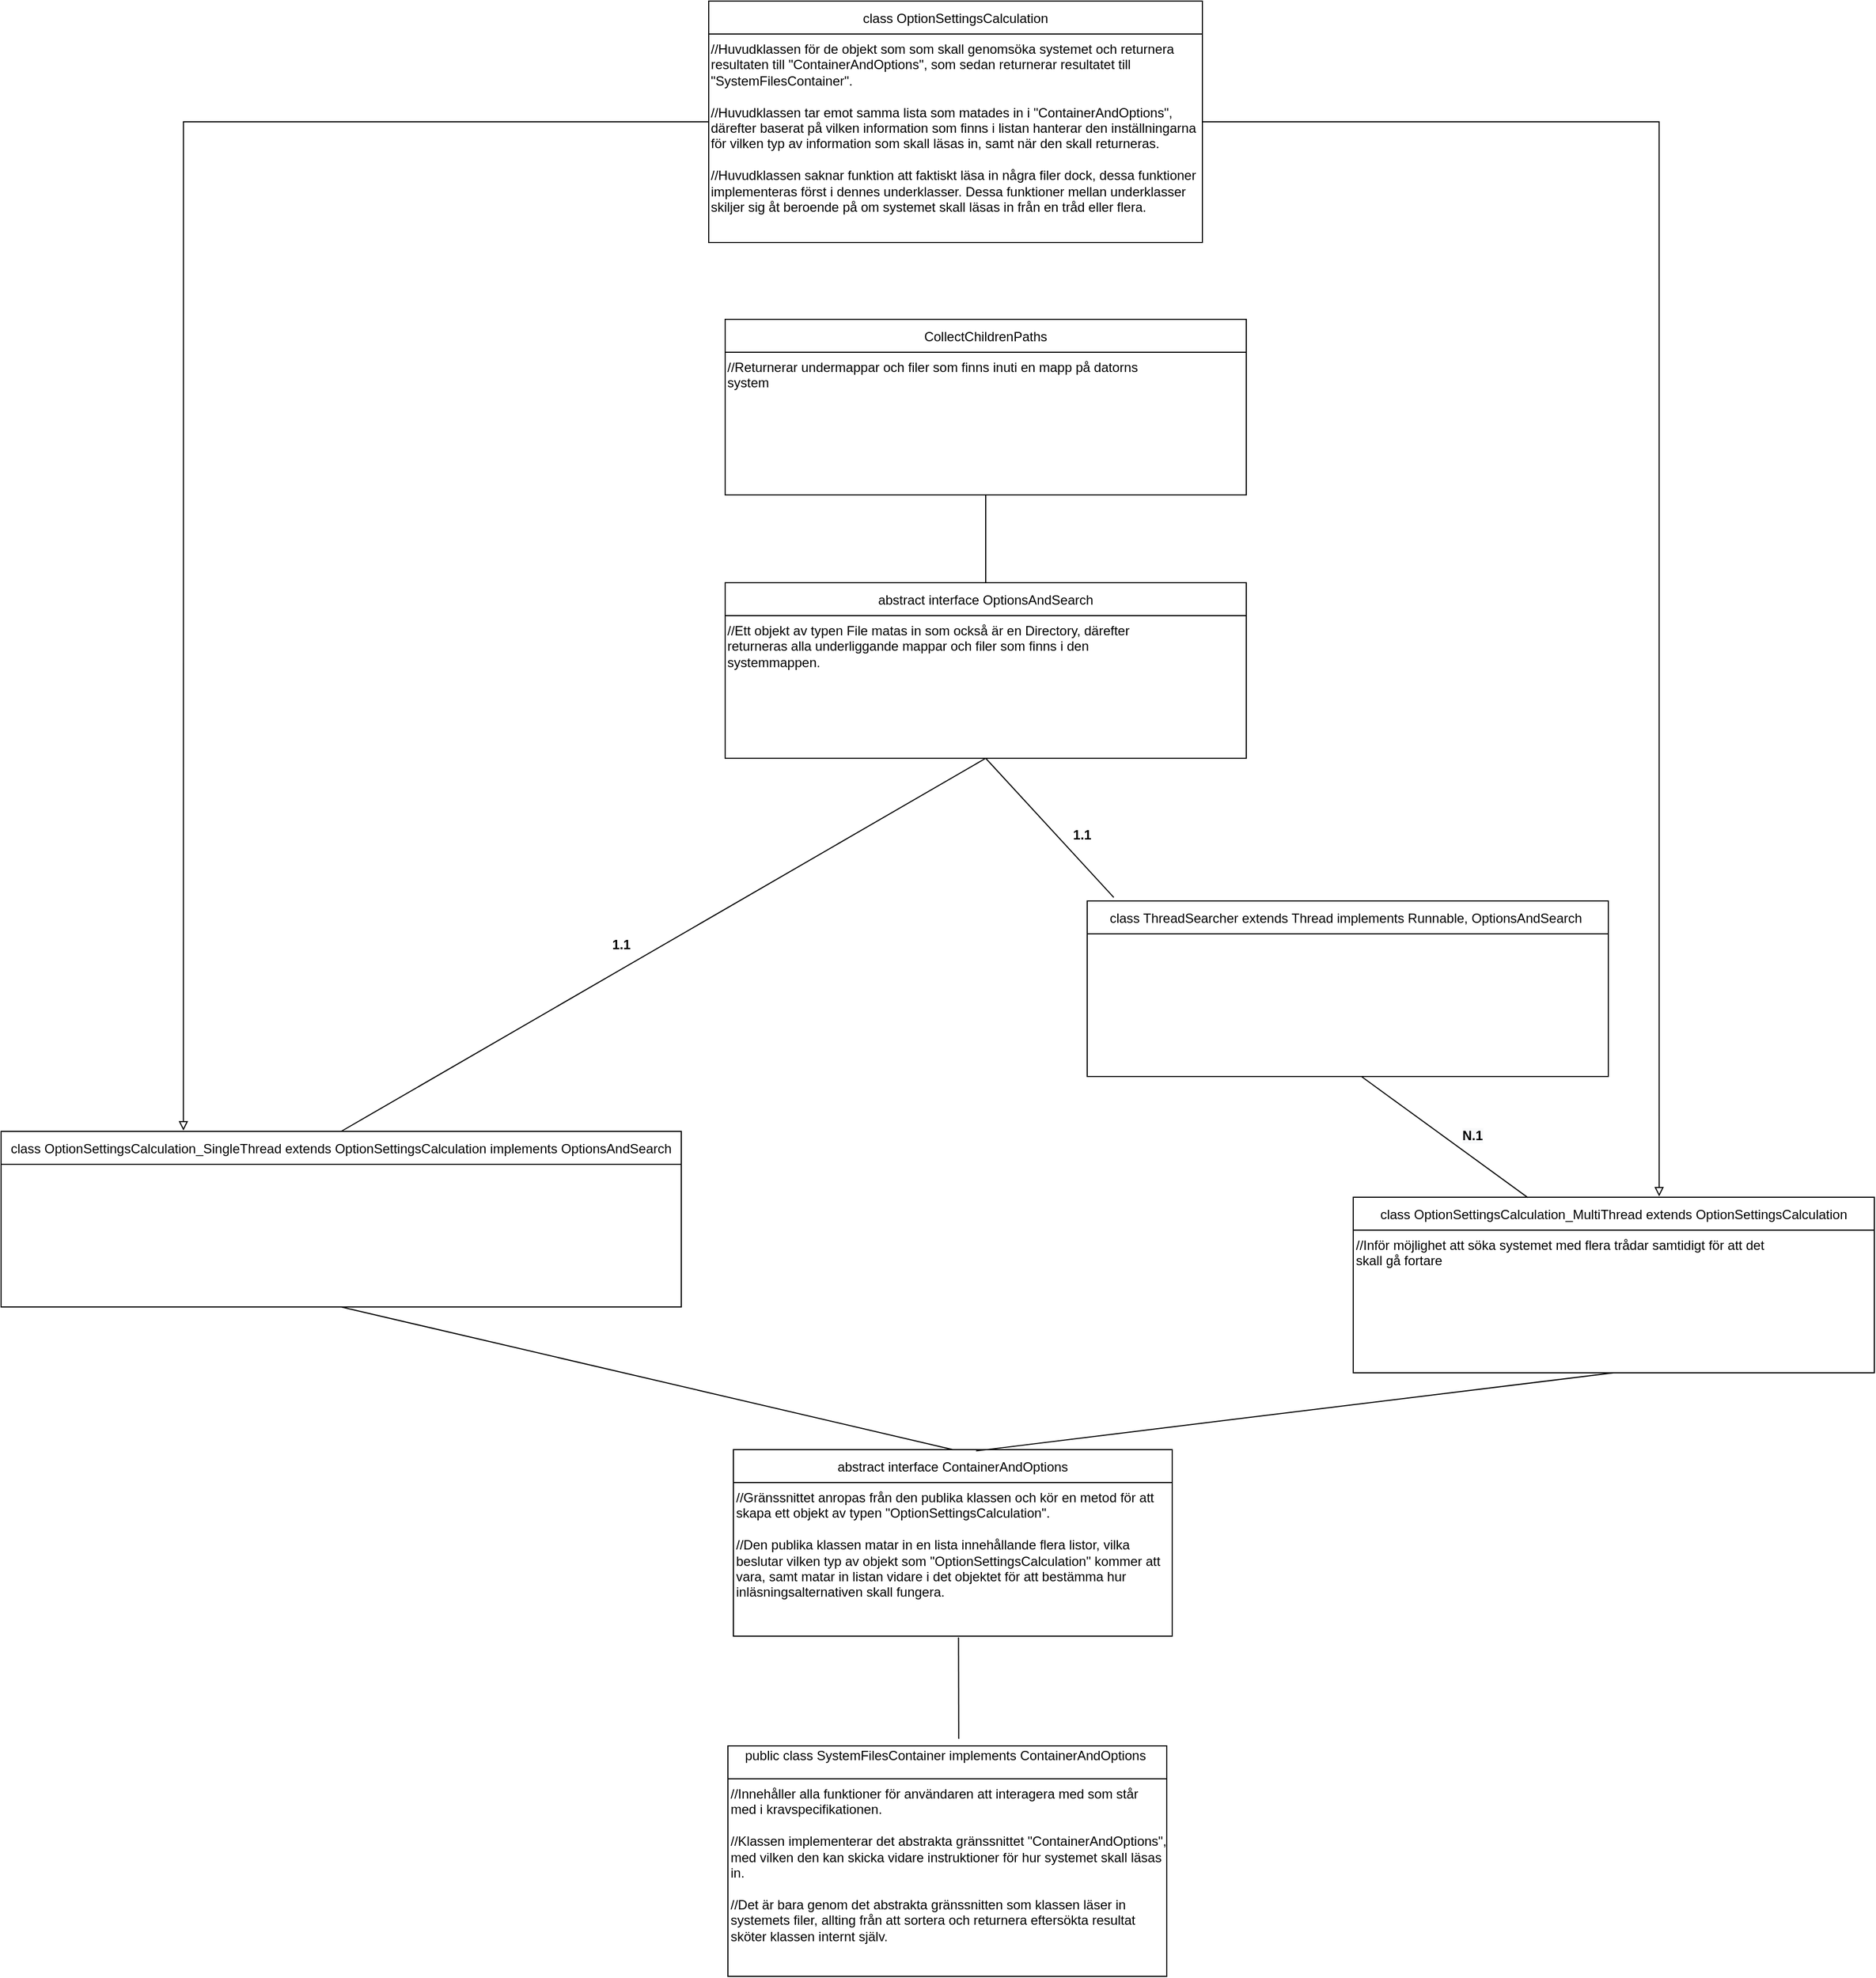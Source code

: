 <mxfile version="15.1.4" type="github">
  <diagram id="9FSf1cND53OiheEwe6pJ" name="Page-1">
    <mxGraphModel dx="3229" dy="2422" grid="1" gridSize="10" guides="1" tooltips="1" connect="1" arrows="1" fold="1" page="1" pageScale="1" pageWidth="850" pageHeight="1100" math="0" shadow="0">
      <root>
        <mxCell id="0" />
        <mxCell id="1" parent="0" />
        <mxCell id="Yxg5fDyb3hsvepMrTCq3-11" value="abstract interface ContainerAndOptions" style="swimlane;fontStyle=0;childLayout=stackLayout;horizontal=1;startSize=30;horizontalStack=0;resizeParent=1;resizeParentMax=0;resizeLast=0;collapsible=1;marginBottom=0;" parent="1" vertex="1">
          <mxGeometry x="557.5" y="530" width="400" height="170" as="geometry" />
        </mxCell>
        <mxCell id="NwcDof6OaWUbzFEYgz7M-22" value="//Gränssnittet anropas från den publika klassen och kör en metod för att skapa ett objekt av typen &quot;&lt;span style=&quot;text-align: center&quot;&gt;OptionSettingsCalculation&lt;/span&gt;&quot;.&lt;br&gt;&lt;br&gt;//Den publika klassen matar in en lista innehållande flera listor, vilka beslutar vilken typ av objekt som &quot;&lt;span style=&quot;text-align: center&quot;&gt;OptionSettingsCalculation&lt;/span&gt;&quot; kommer att vara, samt matar in listan vidare i det objektet för att bestämma hur inläsningsalternativen skall fungera." style="text;whiteSpace=wrap;html=1;" parent="Yxg5fDyb3hsvepMrTCq3-11" vertex="1">
          <mxGeometry y="30" width="400" height="140" as="geometry" />
        </mxCell>
        <mxCell id="Yxg5fDyb3hsvepMrTCq3-22" value="" style="endArrow=none;html=1;rounded=0;entryX=0.5;entryY=1;entryDx=0;entryDy=0;exitX=0.5;exitY=0;exitDx=0;exitDy=0;" parent="1" source="Yxg5fDyb3hsvepMrTCq3-11" target="5ahbbkNgGcMMDFO8V_Gp-2" edge="1">
          <mxGeometry width="50" height="50" relative="1" as="geometry">
            <mxPoint x="222.5" y="490" as="sourcePoint" />
            <mxPoint x="207.5" y="460" as="targetPoint" />
          </mxGeometry>
        </mxCell>
        <mxCell id="NwcDof6OaWUbzFEYgz7M-14" value="public class SystemFilesContainer implements ContainerAndOptions &#xa; " style="swimlane;fontStyle=0;childLayout=stackLayout;horizontal=1;startSize=30;horizontalStack=0;resizeParent=1;resizeParentMax=0;resizeLast=0;collapsible=1;marginBottom=0;" parent="1" vertex="1">
          <mxGeometry x="552.5" y="800" width="400" height="210" as="geometry" />
        </mxCell>
        <mxCell id="NwcDof6OaWUbzFEYgz7M-15" value="//Innehåller alla funktioner för användaren att interagera med som står med i kravspecifikationen. &lt;br&gt;&lt;br&gt;//Klassen implementerar det abstrakta gränssnittet &quot;ContainerAndOptions&quot;, med vilken den kan skicka vidare instruktioner för hur systemet skall läsas in. &lt;br&gt;&lt;br&gt;//Det är bara genom det abstrakta gränssnitten som klassen läser in systemets filer, allting från att sortera och returnera eftersökta resultat sköter klassen internt själv." style="text;whiteSpace=wrap;html=1;" parent="NwcDof6OaWUbzFEYgz7M-14" vertex="1">
          <mxGeometry y="30" width="400" height="180" as="geometry" />
        </mxCell>
        <mxCell id="NwcDof6OaWUbzFEYgz7M-18" value="" style="endArrow=none;html=1;rounded=0;entryX=0.513;entryY=1.008;entryDx=0;entryDy=0;entryPerimeter=0;exitX=0.526;exitY=-0.031;exitDx=0;exitDy=0;exitPerimeter=0;" parent="1" source="NwcDof6OaWUbzFEYgz7M-14" edge="1">
          <mxGeometry width="50" height="50" relative="1" as="geometry">
            <mxPoint x="1312.5" y="670" as="sourcePoint" />
            <mxPoint x="762.7" y="701.12" as="targetPoint" />
          </mxGeometry>
        </mxCell>
        <mxCell id="NwcDof6OaWUbzFEYgz7M-41" value="class OptionSettingsCalculation_MultiThread extends OptionSettingsCalculation" style="swimlane;fontStyle=0;childLayout=stackLayout;horizontal=1;startSize=30;horizontalStack=0;resizeParent=1;resizeParentMax=0;resizeLast=0;collapsible=1;marginBottom=0;" parent="1" vertex="1">
          <mxGeometry x="1122.5" y="300" width="475" height="160" as="geometry" />
        </mxCell>
        <mxCell id="NwcDof6OaWUbzFEYgz7M-42" value="//Inför möjlighet att söka systemet med flera trådar samtidigt för att det skall gå fortare" style="text;whiteSpace=wrap;html=1;" parent="1" vertex="1">
          <mxGeometry x="1122.5" y="330" width="390" height="40" as="geometry" />
        </mxCell>
        <mxCell id="NwcDof6OaWUbzFEYgz7M-44" value="" style="endArrow=none;html=1;rounded=0;entryX=0.5;entryY=1;entryDx=0;entryDy=0;exitX=0.553;exitY=0.007;exitDx=0;exitDy=0;exitPerimeter=0;" parent="1" source="Yxg5fDyb3hsvepMrTCq3-11" target="NwcDof6OaWUbzFEYgz7M-41" edge="1">
          <mxGeometry width="50" height="50" relative="1" as="geometry">
            <mxPoint x="1412.5" y="630" as="sourcePoint" />
            <mxPoint x="1462.5" y="580" as="targetPoint" />
          </mxGeometry>
        </mxCell>
        <mxCell id="NwcDof6OaWUbzFEYgz7M-57" value="abstract interface OptionsAndSearch" style="swimlane;fontStyle=0;childLayout=stackLayout;horizontal=1;startSize=30;horizontalStack=0;resizeParent=1;resizeParentMax=0;resizeLast=0;collapsible=1;marginBottom=0;" parent="1" vertex="1">
          <mxGeometry x="550" y="-260" width="475" height="160" as="geometry" />
        </mxCell>
        <mxCell id="NwcDof6OaWUbzFEYgz7M-58" value="&lt;span&gt;//Ett objekt av typen File matas in som också är en Directory, därefter returneras alla underliggande mappar och filer som finns i den systemmappen.&lt;/span&gt;" style="text;whiteSpace=wrap;html=1;" parent="1" vertex="1">
          <mxGeometry x="550" y="-230" width="390" height="40" as="geometry" />
        </mxCell>
        <mxCell id="NwcDof6OaWUbzFEYgz7M-61" value="CollectChildrenPaths" style="swimlane;fontStyle=0;childLayout=stackLayout;horizontal=1;startSize=30;horizontalStack=0;resizeParent=1;resizeParentMax=0;resizeLast=0;collapsible=1;marginBottom=0;" parent="1" vertex="1">
          <mxGeometry x="550" y="-500" width="475" height="160" as="geometry" />
        </mxCell>
        <mxCell id="NwcDof6OaWUbzFEYgz7M-62" value="&lt;span&gt;//Returnerar undermappar och filer som finns inuti en mapp på datorns system&lt;/span&gt;" style="text;whiteSpace=wrap;html=1;" parent="1" vertex="1">
          <mxGeometry x="550" y="-470" width="390" height="40" as="geometry" />
        </mxCell>
        <mxCell id="NwcDof6OaWUbzFEYgz7M-63" value="" style="endArrow=none;html=1;rounded=0;entryX=0.5;entryY=1;entryDx=0;entryDy=0;exitX=0.5;exitY=0;exitDx=0;exitDy=0;" parent="1" source="5ahbbkNgGcMMDFO8V_Gp-2" target="NwcDof6OaWUbzFEYgz7M-57" edge="1">
          <mxGeometry width="50" height="50" relative="1" as="geometry">
            <mxPoint x="200" y="10" as="sourcePoint" />
            <mxPoint x="875" y="30" as="targetPoint" />
          </mxGeometry>
        </mxCell>
        <mxCell id="NwcDof6OaWUbzFEYgz7M-64" value="" style="endArrow=none;html=1;rounded=0;entryX=0.5;entryY=1;entryDx=0;entryDy=0;exitX=0.051;exitY=-0.02;exitDx=0;exitDy=0;exitPerimeter=0;" parent="1" source="5ahbbkNgGcMMDFO8V_Gp-8" target="NwcDof6OaWUbzFEYgz7M-57" edge="1">
          <mxGeometry width="50" height="50" relative="1" as="geometry">
            <mxPoint x="1295" y="-110" as="sourcePoint" />
            <mxPoint x="1345" y="-160" as="targetPoint" />
          </mxGeometry>
        </mxCell>
        <mxCell id="NwcDof6OaWUbzFEYgz7M-69" value="" style="endArrow=none;html=1;rounded=0;entryX=0.5;entryY=1;entryDx=0;entryDy=0;exitX=0.5;exitY=0;exitDx=0;exitDy=0;" parent="1" source="NwcDof6OaWUbzFEYgz7M-57" target="NwcDof6OaWUbzFEYgz7M-61" edge="1">
          <mxGeometry width="50" height="50" relative="1" as="geometry">
            <mxPoint x="825" y="-210" as="sourcePoint" />
            <mxPoint x="875" y="-260" as="targetPoint" />
          </mxGeometry>
        </mxCell>
        <mxCell id="NwcDof6OaWUbzFEYgz7M-77" value="&lt;font color=&quot;#000000&quot;&gt;&lt;b&gt;1.1&lt;/b&gt;&lt;/font&gt;" style="text;html=1;align=center;verticalAlign=middle;resizable=0;points=[];autosize=1;strokeColor=none;fillColor=none;fontColor=#00CC00;" parent="1" vertex="1">
          <mxGeometry x="440" y="60" width="30" height="20" as="geometry" />
        </mxCell>
        <mxCell id="NwcDof6OaWUbzFEYgz7M-79" value="&lt;b style=&quot;color: rgb(0 , 0 , 0) ; font-family: &amp;#34;helvetica&amp;#34; ; font-size: 12px ; font-style: normal ; letter-spacing: normal ; text-align: center ; text-indent: 0px ; text-transform: none ; word-spacing: 0px ; background-color: rgb(248 , 249 , 250)&quot;&gt;N.1&lt;/b&gt;" style="text;whiteSpace=wrap;html=1;fontColor=#000000;" parent="1" vertex="1">
          <mxGeometry x="1220" y="230" width="40" height="30" as="geometry" />
        </mxCell>
        <mxCell id="5ahbbkNgGcMMDFO8V_Gp-3" style="edgeStyle=orthogonalEdgeStyle;rounded=0;orthogonalLoop=1;jettySize=auto;html=1;exitX=1;exitY=0.5;exitDx=0;exitDy=0;entryX=0.587;entryY=-0.005;entryDx=0;entryDy=0;entryPerimeter=0;endArrow=block;endFill=0;" edge="1" parent="1" source="5ahbbkNgGcMMDFO8V_Gp-1" target="NwcDof6OaWUbzFEYgz7M-41">
          <mxGeometry relative="1" as="geometry" />
        </mxCell>
        <mxCell id="5ahbbkNgGcMMDFO8V_Gp-4" style="edgeStyle=orthogonalEdgeStyle;rounded=0;orthogonalLoop=1;jettySize=auto;html=1;exitX=0;exitY=0.5;exitDx=0;exitDy=0;entryX=0.268;entryY=-0.005;entryDx=0;entryDy=0;entryPerimeter=0;endArrow=block;endFill=0;" edge="1" parent="1" source="5ahbbkNgGcMMDFO8V_Gp-1" target="5ahbbkNgGcMMDFO8V_Gp-2">
          <mxGeometry relative="1" as="geometry" />
        </mxCell>
        <mxCell id="5ahbbkNgGcMMDFO8V_Gp-1" value="class OptionSettingsCalculation" style="swimlane;fontStyle=0;childLayout=stackLayout;horizontal=1;startSize=30;horizontalStack=0;resizeParent=1;resizeParentMax=0;resizeLast=0;collapsible=1;marginBottom=0;" vertex="1" parent="1">
          <mxGeometry x="535" y="-790" width="450" height="220" as="geometry" />
        </mxCell>
        <mxCell id="5ahbbkNgGcMMDFO8V_Gp-6" value="//Huvudklassen för de objekt som som skall genomsöka systemet och returnera resultaten till &quot;ContainerAndOptions&quot;, som sedan returnerar resultatet till &quot;SystemFilesContainer&quot;.&lt;br&gt;&lt;br&gt;//Huvudklassen tar emot samma lista som matades in i &quot;ContainerAndOptions&quot;, därefter baserat på vilken information som finns i listan hanterar den inställningarna för vilken typ av information som skall läsas in, samt när den skall returneras.&lt;br&gt;&lt;br&gt;//Huvudklassen saknar funktion att faktiskt läsa in några filer dock, dessa funktioner implementeras först i dennes underklasser. Dessa funktioner mellan underklasser skiljer sig åt beroende på om systemet skall läsas in från en tråd eller flera." style="text;whiteSpace=wrap;html=1;" vertex="1" parent="5ahbbkNgGcMMDFO8V_Gp-1">
          <mxGeometry y="30" width="450" height="190" as="geometry" />
        </mxCell>
        <mxCell id="5ahbbkNgGcMMDFO8V_Gp-2" value="class OptionSettingsCalculation_SingleThread extends OptionSettingsCalculation implements OptionsAndSearch" style="swimlane;fontStyle=0;childLayout=stackLayout;horizontal=1;startSize=30;horizontalStack=0;resizeParent=1;resizeParentMax=0;resizeLast=0;collapsible=1;marginBottom=0;" vertex="1" parent="1">
          <mxGeometry x="-110" y="240" width="620" height="160" as="geometry" />
        </mxCell>
        <mxCell id="5ahbbkNgGcMMDFO8V_Gp-8" value="class ThreadSearcher extends Thread implements Runnable, OptionsAndSearch " style="swimlane;fontStyle=0;childLayout=stackLayout;horizontal=1;startSize=30;horizontalStack=0;resizeParent=1;resizeParentMax=0;resizeLast=0;collapsible=1;marginBottom=0;" vertex="1" parent="1">
          <mxGeometry x="880" y="30" width="475" height="160" as="geometry" />
        </mxCell>
        <mxCell id="5ahbbkNgGcMMDFO8V_Gp-9" value="&lt;font color=&quot;#000000&quot;&gt;&lt;b&gt;1.1&lt;/b&gt;&lt;/font&gt;" style="text;html=1;align=center;verticalAlign=middle;resizable=0;points=[];autosize=1;strokeColor=none;fillColor=none;fontColor=#00CC00;" vertex="1" parent="1">
          <mxGeometry x="860" y="-40" width="30" height="20" as="geometry" />
        </mxCell>
        <mxCell id="5ahbbkNgGcMMDFO8V_Gp-10" value="" style="endArrow=none;html=1;rounded=0;exitX=0.335;exitY=0.002;exitDx=0;exitDy=0;exitPerimeter=0;" edge="1" parent="1" source="NwcDof6OaWUbzFEYgz7M-41">
          <mxGeometry width="50" height="50" relative="1" as="geometry">
            <mxPoint x="1016.725" y="346.8" as="sourcePoint" />
            <mxPoint x="1130" y="190" as="targetPoint" />
          </mxGeometry>
        </mxCell>
      </root>
    </mxGraphModel>
  </diagram>
</mxfile>
